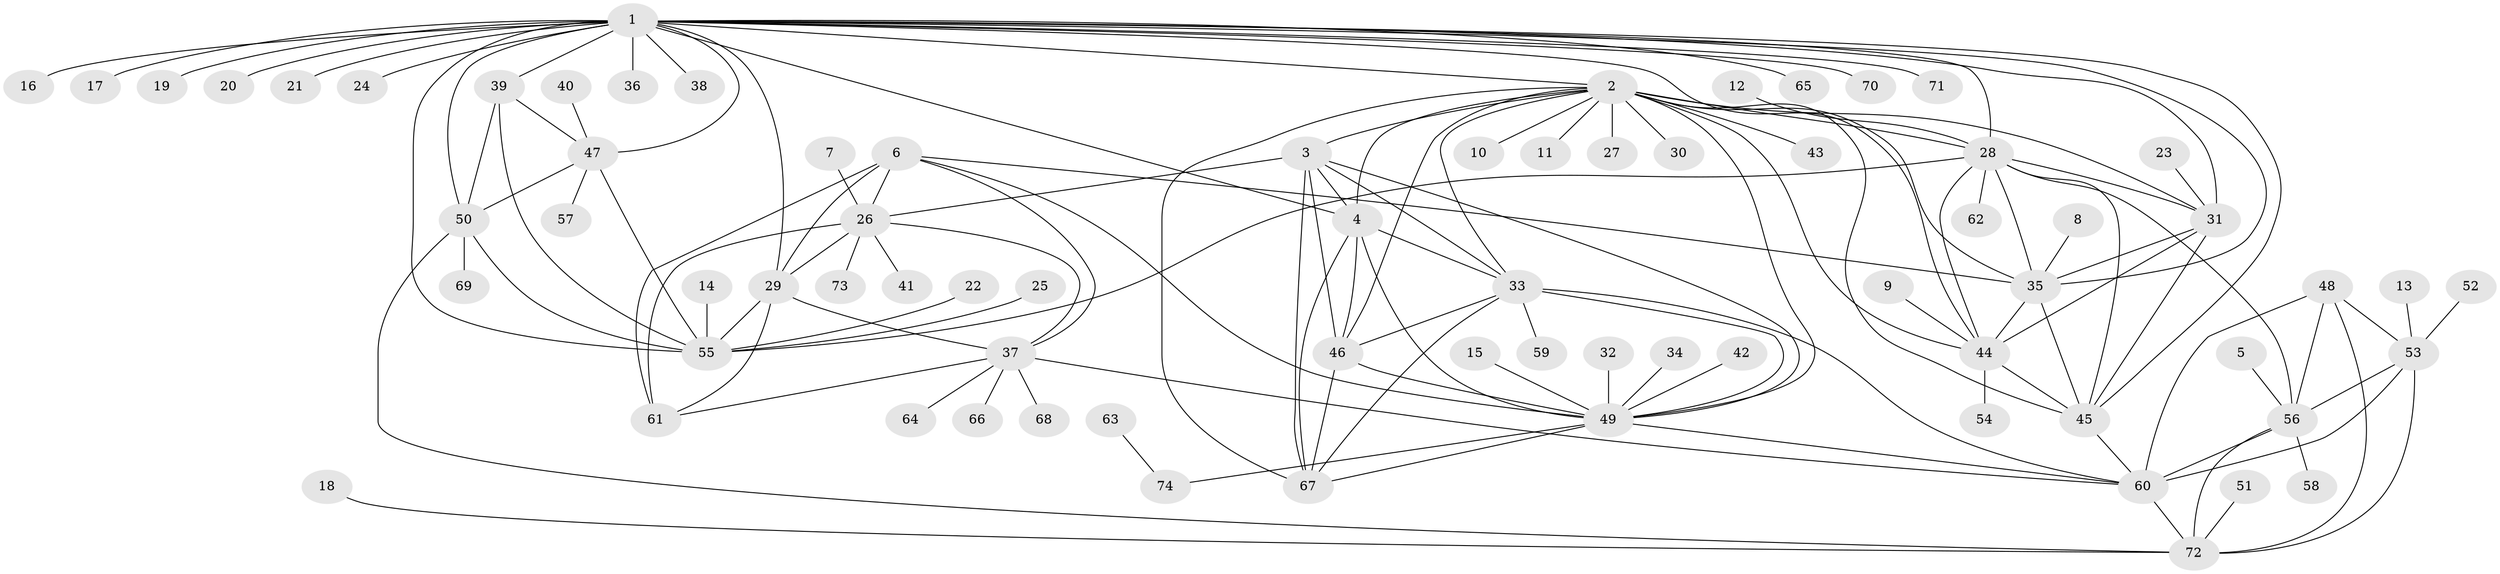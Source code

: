 // original degree distribution, {10: 0.0410958904109589, 7: 0.0410958904109589, 11: 0.0410958904109589, 8: 0.06164383561643835, 9: 0.03424657534246575, 13: 0.00684931506849315, 12: 0.00684931506849315, 15: 0.00684931506849315, 2: 0.13013698630136986, 1: 0.6095890410958904, 3: 0.0136986301369863, 4: 0.00684931506849315}
// Generated by graph-tools (version 1.1) at 2025/50/03/09/25 03:50:34]
// undirected, 74 vertices, 132 edges
graph export_dot {
graph [start="1"]
  node [color=gray90,style=filled];
  1;
  2;
  3;
  4;
  5;
  6;
  7;
  8;
  9;
  10;
  11;
  12;
  13;
  14;
  15;
  16;
  17;
  18;
  19;
  20;
  21;
  22;
  23;
  24;
  25;
  26;
  27;
  28;
  29;
  30;
  31;
  32;
  33;
  34;
  35;
  36;
  37;
  38;
  39;
  40;
  41;
  42;
  43;
  44;
  45;
  46;
  47;
  48;
  49;
  50;
  51;
  52;
  53;
  54;
  55;
  56;
  57;
  58;
  59;
  60;
  61;
  62;
  63;
  64;
  65;
  66;
  67;
  68;
  69;
  70;
  71;
  72;
  73;
  74;
  1 -- 2 [weight=1.0];
  1 -- 4 [weight=1.0];
  1 -- 16 [weight=1.0];
  1 -- 17 [weight=1.0];
  1 -- 19 [weight=1.0];
  1 -- 20 [weight=1.0];
  1 -- 21 [weight=1.0];
  1 -- 24 [weight=1.0];
  1 -- 28 [weight=1.0];
  1 -- 29 [weight=1.0];
  1 -- 31 [weight=1.0];
  1 -- 35 [weight=1.0];
  1 -- 36 [weight=1.0];
  1 -- 38 [weight=1.0];
  1 -- 39 [weight=3.0];
  1 -- 44 [weight=1.0];
  1 -- 45 [weight=1.0];
  1 -- 47 [weight=3.0];
  1 -- 50 [weight=3.0];
  1 -- 55 [weight=3.0];
  1 -- 65 [weight=1.0];
  1 -- 70 [weight=1.0];
  1 -- 71 [weight=1.0];
  2 -- 3 [weight=1.0];
  2 -- 4 [weight=1.0];
  2 -- 10 [weight=1.0];
  2 -- 11 [weight=1.0];
  2 -- 27 [weight=1.0];
  2 -- 28 [weight=1.0];
  2 -- 30 [weight=1.0];
  2 -- 31 [weight=1.0];
  2 -- 33 [weight=1.0];
  2 -- 35 [weight=1.0];
  2 -- 43 [weight=1.0];
  2 -- 44 [weight=1.0];
  2 -- 45 [weight=1.0];
  2 -- 46 [weight=1.0];
  2 -- 49 [weight=1.0];
  2 -- 67 [weight=1.0];
  3 -- 4 [weight=1.0];
  3 -- 26 [weight=1.0];
  3 -- 33 [weight=1.0];
  3 -- 46 [weight=1.0];
  3 -- 49 [weight=1.0];
  3 -- 67 [weight=1.0];
  4 -- 33 [weight=1.0];
  4 -- 46 [weight=1.0];
  4 -- 49 [weight=1.0];
  4 -- 67 [weight=1.0];
  5 -- 56 [weight=1.0];
  6 -- 26 [weight=2.0];
  6 -- 29 [weight=1.0];
  6 -- 35 [weight=1.0];
  6 -- 37 [weight=1.0];
  6 -- 49 [weight=1.0];
  6 -- 61 [weight=2.0];
  7 -- 26 [weight=1.0];
  8 -- 35 [weight=1.0];
  9 -- 44 [weight=1.0];
  12 -- 28 [weight=1.0];
  13 -- 53 [weight=1.0];
  14 -- 55 [weight=1.0];
  15 -- 49 [weight=1.0];
  18 -- 72 [weight=1.0];
  22 -- 55 [weight=1.0];
  23 -- 31 [weight=1.0];
  25 -- 55 [weight=1.0];
  26 -- 29 [weight=2.0];
  26 -- 37 [weight=2.0];
  26 -- 41 [weight=1.0];
  26 -- 61 [weight=4.0];
  26 -- 73 [weight=1.0];
  28 -- 31 [weight=1.0];
  28 -- 35 [weight=1.0];
  28 -- 44 [weight=1.0];
  28 -- 45 [weight=1.0];
  28 -- 55 [weight=1.0];
  28 -- 56 [weight=1.0];
  28 -- 62 [weight=1.0];
  29 -- 37 [weight=1.0];
  29 -- 55 [weight=1.0];
  29 -- 61 [weight=2.0];
  31 -- 35 [weight=1.0];
  31 -- 44 [weight=1.0];
  31 -- 45 [weight=1.0];
  32 -- 49 [weight=1.0];
  33 -- 46 [weight=1.0];
  33 -- 49 [weight=1.0];
  33 -- 59 [weight=1.0];
  33 -- 60 [weight=1.0];
  33 -- 67 [weight=1.0];
  34 -- 49 [weight=1.0];
  35 -- 44 [weight=1.0];
  35 -- 45 [weight=1.0];
  37 -- 60 [weight=1.0];
  37 -- 61 [weight=2.0];
  37 -- 64 [weight=1.0];
  37 -- 66 [weight=1.0];
  37 -- 68 [weight=1.0];
  39 -- 47 [weight=1.0];
  39 -- 50 [weight=1.0];
  39 -- 55 [weight=1.0];
  40 -- 47 [weight=1.0];
  42 -- 49 [weight=1.0];
  44 -- 45 [weight=1.0];
  44 -- 54 [weight=1.0];
  45 -- 60 [weight=1.0];
  46 -- 49 [weight=1.0];
  46 -- 67 [weight=1.0];
  47 -- 50 [weight=1.0];
  47 -- 55 [weight=1.0];
  47 -- 57 [weight=1.0];
  48 -- 53 [weight=2.0];
  48 -- 56 [weight=2.0];
  48 -- 60 [weight=4.0];
  48 -- 72 [weight=2.0];
  49 -- 60 [weight=1.0];
  49 -- 67 [weight=1.0];
  49 -- 74 [weight=1.0];
  50 -- 55 [weight=1.0];
  50 -- 69 [weight=1.0];
  50 -- 72 [weight=1.0];
  51 -- 72 [weight=1.0];
  52 -- 53 [weight=1.0];
  53 -- 56 [weight=1.0];
  53 -- 60 [weight=2.0];
  53 -- 72 [weight=1.0];
  56 -- 58 [weight=1.0];
  56 -- 60 [weight=2.0];
  56 -- 72 [weight=1.0];
  60 -- 72 [weight=2.0];
  63 -- 74 [weight=1.0];
}
